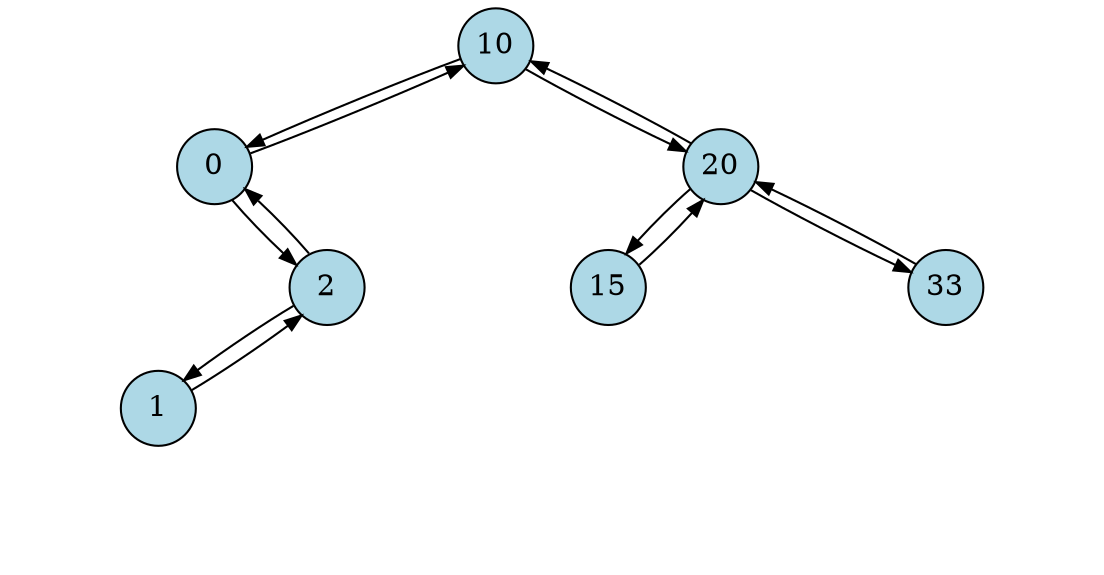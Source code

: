digraph {
graph [
  nodesep=0.25,
  ranksep=0.3,
  splines=line
];
node [
  style=filled,
  fillcolor=lightblue,
  shape=circle,
  fixedsize=true,
  width=0.5
];
edge [
  arrowsize=0.8,
  color=black
];

10 [
  label="10"
];
0 [
  label="0"
];
i1 [
  label="i1"
  style="invis"
];
i2 [
  label="i2"
  style="invis"
];
2 [
  label="2"
];
1 [
  label="1"
];
i3 [
  label="i3"
  style="invis"
];
i4 [
  label="i4"
  style="invis"
];
i5 [
  label="i5"
  style="invis"
];
i6 [
  label="i6"
  style="invis"
];
i7 [
  label="i7"
  style="invis"
];
i8 [
  label="i8"
  style="invis"
];
20 [
  label="20"
];
15 [
  label="15"
];
i9 [
  label="i9"
  style="invis"
];
i10 [
  label="i10"
  style="invis"
];
i11 [
  label="i11"
  style="invis"
];
i12 [
  label="i12"
  style="invis"
];
33 [
  label="33"
];
i13 [
  label="i13"
  style="invis"
];
i14 [
  label="i14"
  style="invis"
];
i15 [
  label="i15"
  style="invis"
];
0 -> 10 [

];
0 -> i1 [
  style="invis"
  weight="5"
];
0 -> i2 [
  style="invis"
  weight="5"
];
2 -> 0 [

];
1 -> 2 [

];
1 -> i3 [
  style="invis"
  weight="5"
];
1 -> i4 [
  style="invis"
  weight="5"
];
1 -> i5 [
  style="invis"
  weight="5"
];
2 -> 1 [

];
2 -> i6 [
  style="invis"
  weight="5"
];
2 -> i7 [
  style="invis"
  weight="5"
];
0 -> 2 [

];
10 -> 0 [

];
10 -> i8 [
  style="invis"
  weight="5"
];
20 -> 10 [

];
15 -> 20 [

];
15 -> i9 [
  style="invis"
  weight="5"
];
15 -> i10 [
  style="invis"
  weight="5"
];
15 -> i11 [
  style="invis"
  weight="5"
];
20 -> 15 [

];
20 -> i12 [
  style="invis"
  weight="5"
];
33 -> 20 [

];
33 -> i13 [
  style="invis"
  weight="5"
];
33 -> i14 [
  style="invis"
  weight="5"
];
33 -> i15 [
  style="invis"
  weight="5"
];
20 -> 33 [

];
10 -> 20 [

];
}